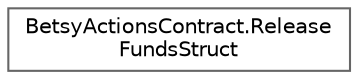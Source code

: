 digraph "Graphical Class Hierarchy"
{
 // LATEX_PDF_SIZE
  bgcolor="transparent";
  edge [fontname=Helvetica,fontsize=10,labelfontname=Helvetica,labelfontsize=10];
  node [fontname=Helvetica,fontsize=10,shape=box,height=0.2,width=0.4];
  rankdir="LR";
  Node0 [id="Node000000",label="BetsyActionsContract.Release\lFundsStruct",height=0.2,width=0.4,color="grey40", fillcolor="white", style="filled",URL="$struct_betsy_actions_contract_1_1_release_funds_struct.html",tooltip=" "];
}
